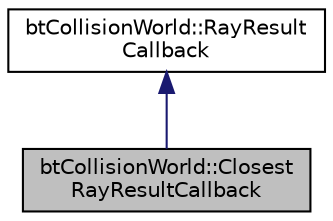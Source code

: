 digraph "btCollisionWorld::ClosestRayResultCallback"
{
  edge [fontname="Helvetica",fontsize="10",labelfontname="Helvetica",labelfontsize="10"];
  node [fontname="Helvetica",fontsize="10",shape=record];
  Node1 [label="btCollisionWorld::Closest\lRayResultCallback",height=0.2,width=0.4,color="black", fillcolor="grey75", style="filled", fontcolor="black"];
  Node2 -> Node1 [dir="back",color="midnightblue",fontsize="10",style="solid",fontname="Helvetica"];
  Node2 [label="btCollisionWorld::RayResult\lCallback",height=0.2,width=0.4,color="black", fillcolor="white", style="filled",URL="$structbt_collision_world_1_1_ray_result_callback.html",tooltip="RayResultCallback is used to report new raycast results. "];
}
